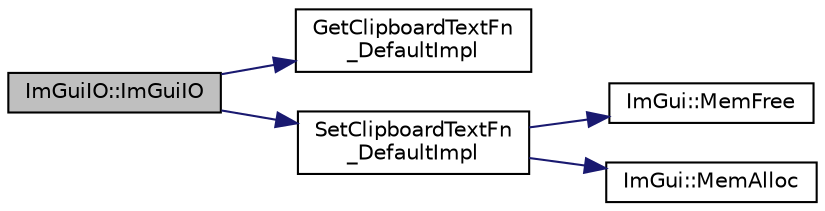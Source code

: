 digraph "ImGuiIO::ImGuiIO"
{
 // INTERACTIVE_SVG=YES
  edge [fontname="Helvetica",fontsize="10",labelfontname="Helvetica",labelfontsize="10"];
  node [fontname="Helvetica",fontsize="10",shape=record];
  rankdir="LR";
  Node1 [label="ImGuiIO::ImGuiIO",height=0.2,width=0.4,color="black", fillcolor="grey75", style="filled" fontcolor="black"];
  Node1 -> Node2 [color="midnightblue",fontsize="10",style="solid",fontname="Helvetica"];
  Node2 [label="GetClipboardTextFn\l_DefaultImpl",height=0.2,width=0.4,color="black", fillcolor="white", style="filled",URL="$imgui_8cpp.html#a8aa19acd0fac757248bee5d2ecec60a6"];
  Node1 -> Node3 [color="midnightblue",fontsize="10",style="solid",fontname="Helvetica"];
  Node3 [label="SetClipboardTextFn\l_DefaultImpl",height=0.2,width=0.4,color="black", fillcolor="white", style="filled",URL="$imgui_8cpp.html#aed351cfb0d8c48819cc454750036ec45"];
  Node3 -> Node4 [color="midnightblue",fontsize="10",style="solid",fontname="Helvetica"];
  Node4 [label="ImGui::MemFree",height=0.2,width=0.4,color="black", fillcolor="white", style="filled",URL="$namespace_im_gui.html#a269ec695c6e722ec3da85dae37f0675d"];
  Node3 -> Node5 [color="midnightblue",fontsize="10",style="solid",fontname="Helvetica"];
  Node5 [label="ImGui::MemAlloc",height=0.2,width=0.4,color="black", fillcolor="white", style="filled",URL="$namespace_im_gui.html#a15efb2cac4a54b35489c5984ba1b661a"];
}
